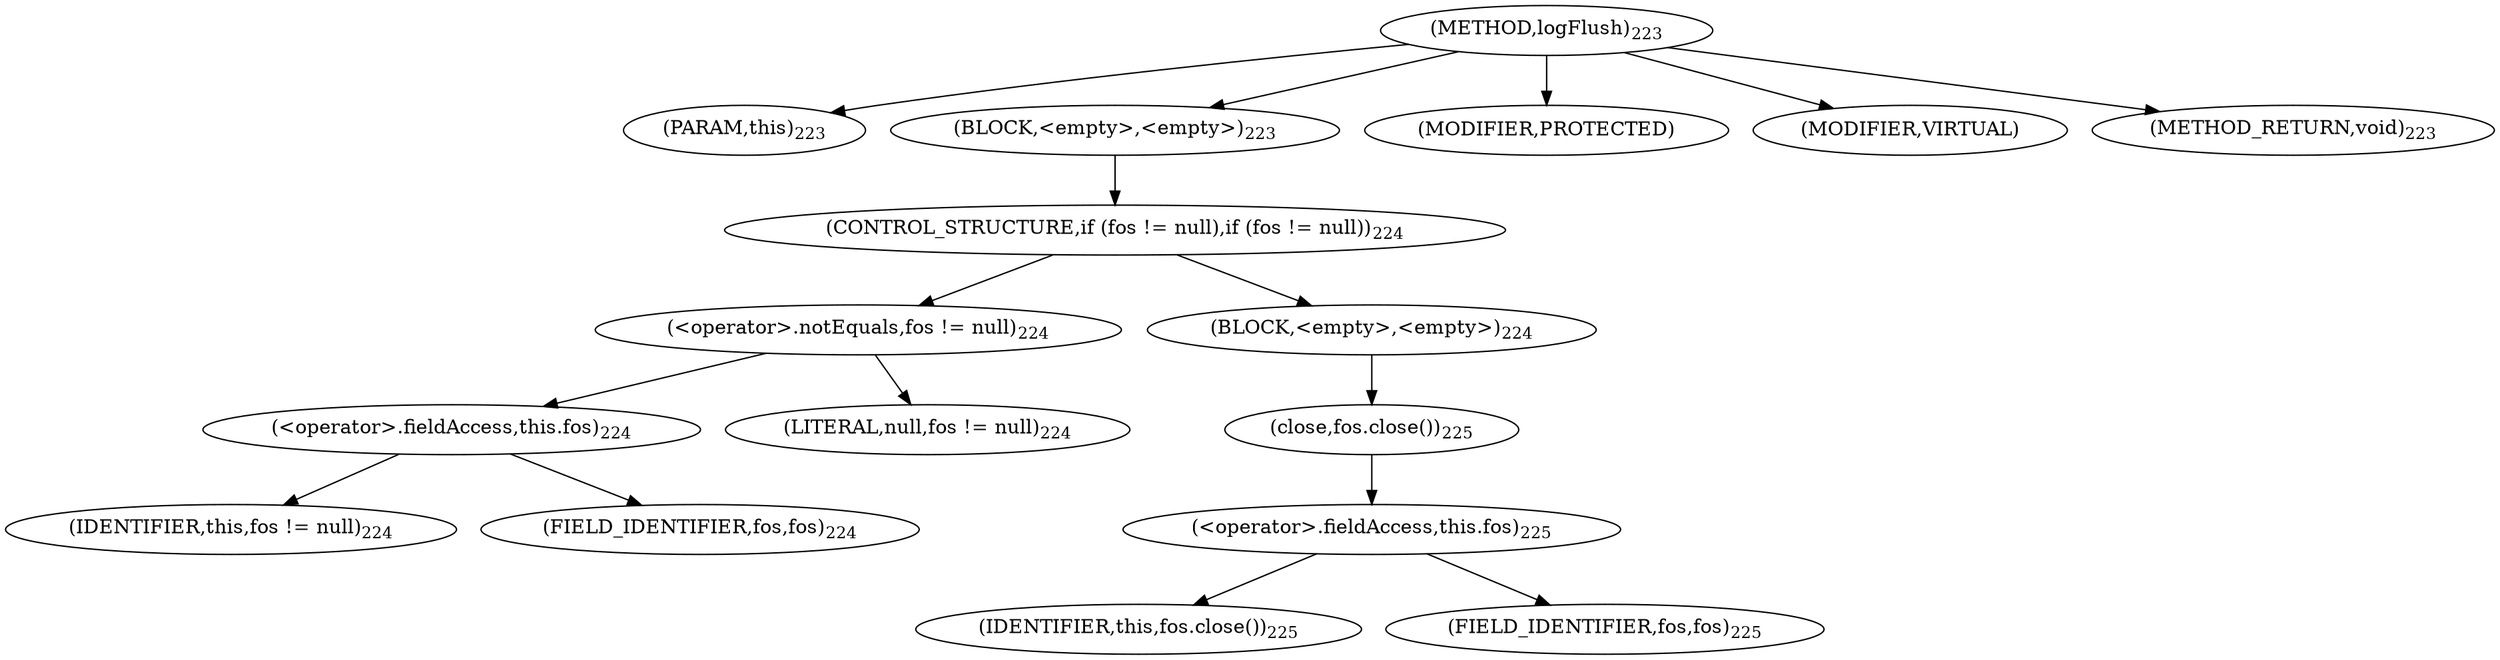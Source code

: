 digraph "logFlush" {  
"557" [label = <(METHOD,logFlush)<SUB>223</SUB>> ]
"558" [label = <(PARAM,this)<SUB>223</SUB>> ]
"559" [label = <(BLOCK,&lt;empty&gt;,&lt;empty&gt;)<SUB>223</SUB>> ]
"560" [label = <(CONTROL_STRUCTURE,if (fos != null),if (fos != null))<SUB>224</SUB>> ]
"561" [label = <(&lt;operator&gt;.notEquals,fos != null)<SUB>224</SUB>> ]
"562" [label = <(&lt;operator&gt;.fieldAccess,this.fos)<SUB>224</SUB>> ]
"563" [label = <(IDENTIFIER,this,fos != null)<SUB>224</SUB>> ]
"564" [label = <(FIELD_IDENTIFIER,fos,fos)<SUB>224</SUB>> ]
"565" [label = <(LITERAL,null,fos != null)<SUB>224</SUB>> ]
"566" [label = <(BLOCK,&lt;empty&gt;,&lt;empty&gt;)<SUB>224</SUB>> ]
"567" [label = <(close,fos.close())<SUB>225</SUB>> ]
"568" [label = <(&lt;operator&gt;.fieldAccess,this.fos)<SUB>225</SUB>> ]
"569" [label = <(IDENTIFIER,this,fos.close())<SUB>225</SUB>> ]
"570" [label = <(FIELD_IDENTIFIER,fos,fos)<SUB>225</SUB>> ]
"571" [label = <(MODIFIER,PROTECTED)> ]
"572" [label = <(MODIFIER,VIRTUAL)> ]
"573" [label = <(METHOD_RETURN,void)<SUB>223</SUB>> ]
  "557" -> "558" 
  "557" -> "559" 
  "557" -> "571" 
  "557" -> "572" 
  "557" -> "573" 
  "559" -> "560" 
  "560" -> "561" 
  "560" -> "566" 
  "561" -> "562" 
  "561" -> "565" 
  "562" -> "563" 
  "562" -> "564" 
  "566" -> "567" 
  "567" -> "568" 
  "568" -> "569" 
  "568" -> "570" 
}
